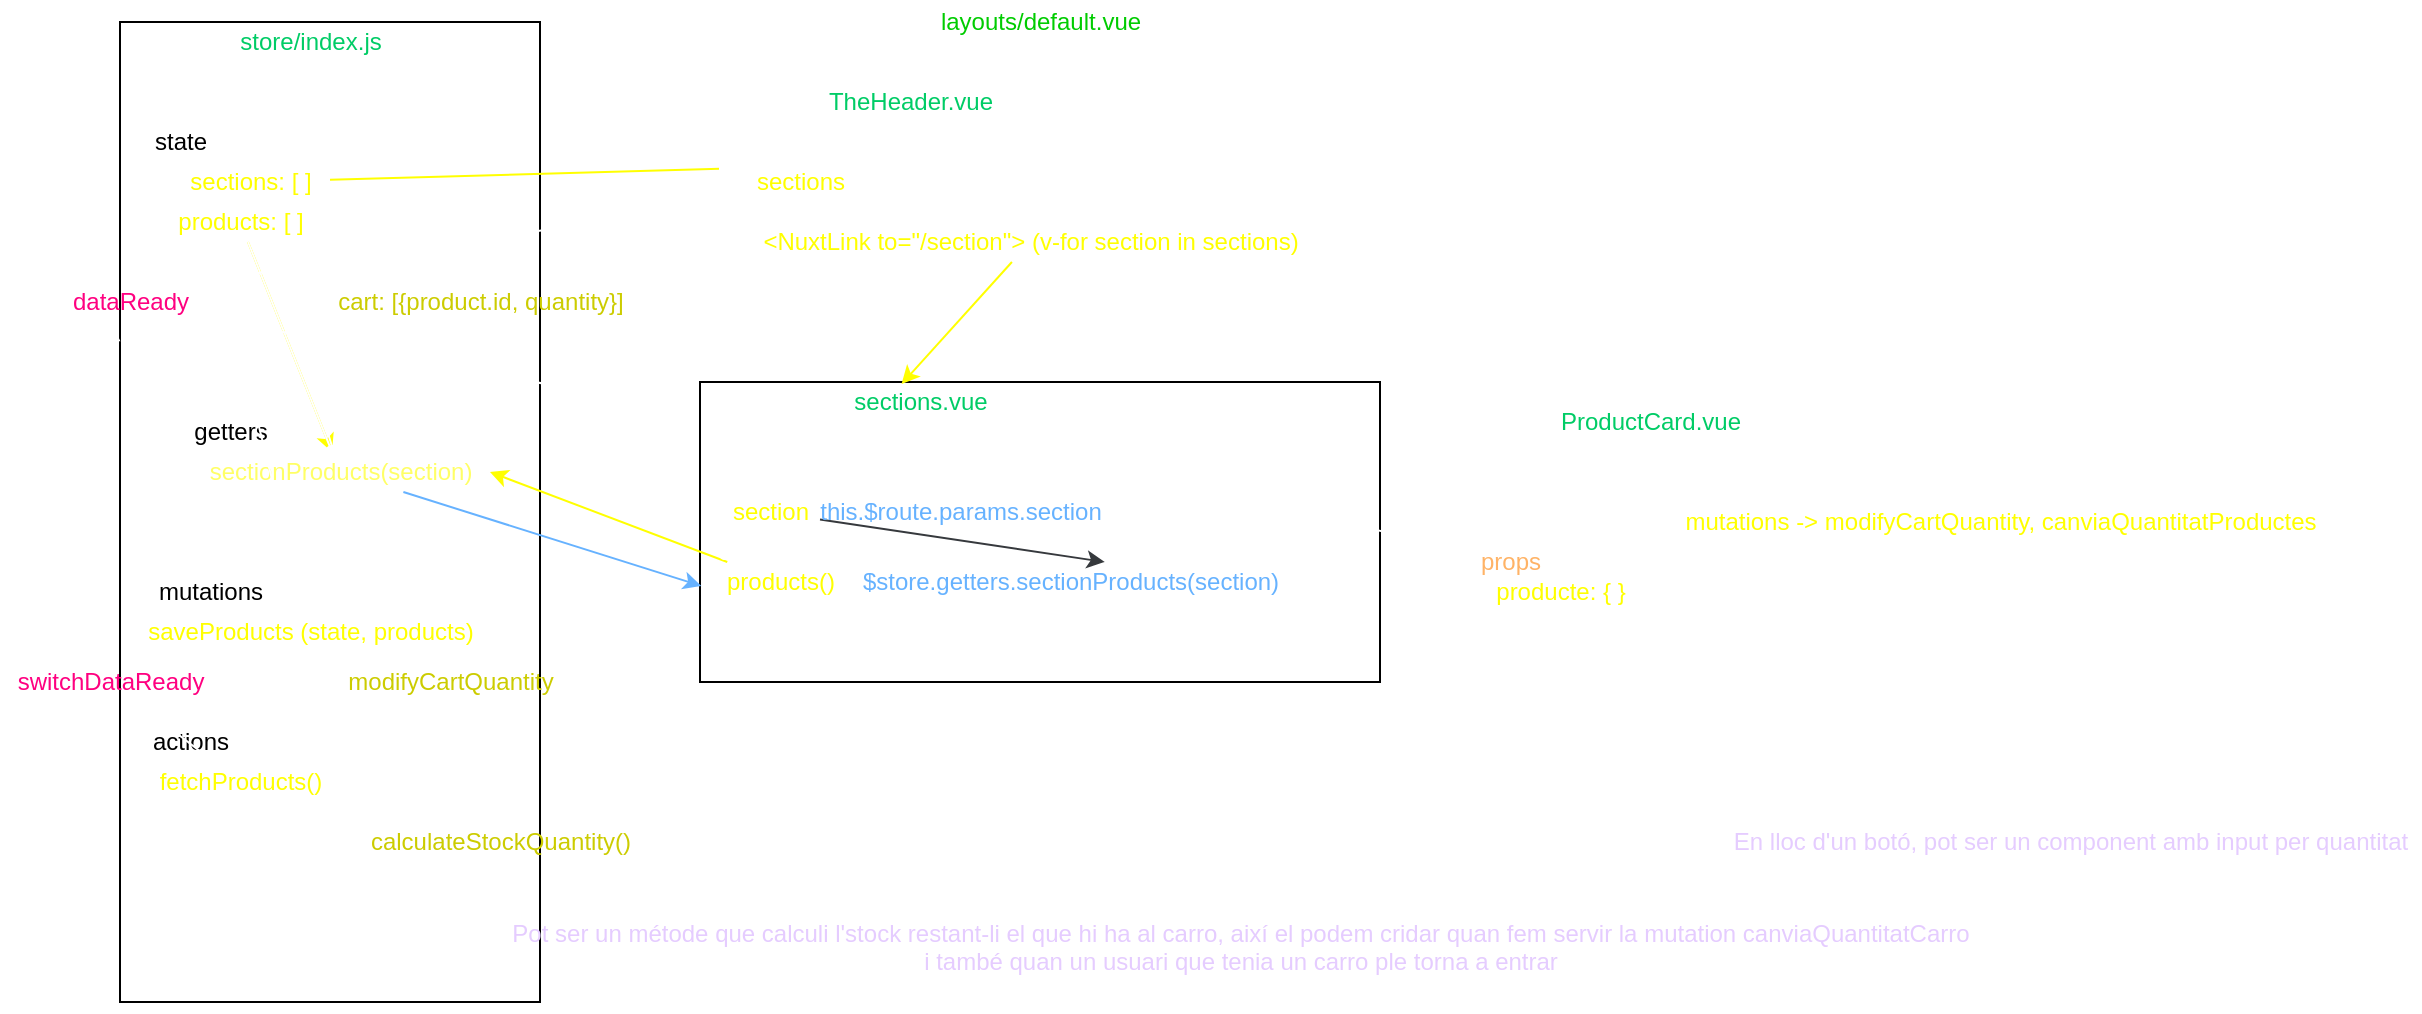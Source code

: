 <mxfile>
    <diagram id="cAg1oVtVmHV-jtVLl5oZ" name="Page-1">
        <mxGraphModel dx="2309" dy="559" grid="1" gridSize="10" guides="1" tooltips="1" connect="1" arrows="1" fold="1" page="1" pageScale="1" pageWidth="1169" pageHeight="1654" math="0" shadow="0">
            <root>
                <mxCell id="0"/>
                <mxCell id="1" parent="0"/>
                <mxCell id="58" value="" style="rounded=0;whiteSpace=wrap;html=1;fontColor=#E5CCFF;strokeColor=#FFFFFF;dashed=1;" parent="1" vertex="1">
                    <mxGeometry x="310" y="10" width="390" height="440" as="geometry"/>
                </mxCell>
                <mxCell id="6" value="" style="rounded=0;whiteSpace=wrap;html=1;" parent="1" vertex="1">
                    <mxGeometry x="40" y="20" width="210" height="490" as="geometry"/>
                </mxCell>
                <mxCell id="3" value="getters" style="text;html=1;resizable=0;autosize=1;align=center;verticalAlign=middle;points=[];fillColor=none;strokeColor=none;rounded=0;" parent="1" vertex="1">
                    <mxGeometry x="70" y="215" width="50" height="20" as="geometry"/>
                </mxCell>
                <mxCell id="4" value="state" style="text;html=1;resizable=0;autosize=1;align=center;verticalAlign=middle;points=[];fillColor=none;strokeColor=none;rounded=0;" parent="1" vertex="1">
                    <mxGeometry x="50" y="70" width="40" height="20" as="geometry"/>
                </mxCell>
                <mxCell id="5" value="mutations" style="text;html=1;resizable=0;autosize=1;align=center;verticalAlign=middle;points=[];fillColor=none;strokeColor=none;rounded=0;" parent="1" vertex="1">
                    <mxGeometry x="50" y="295" width="70" height="20" as="geometry"/>
                </mxCell>
                <mxCell id="8" value="actions" style="text;html=1;resizable=0;autosize=1;align=center;verticalAlign=middle;points=[];fillColor=none;strokeColor=none;rounded=0;" parent="1" vertex="1">
                    <mxGeometry x="50" y="370" width="50" height="20" as="geometry"/>
                </mxCell>
                <mxCell id="9" value="" style="rounded=0;whiteSpace=wrap;html=1;" parent="1" vertex="1">
                    <mxGeometry x="330" y="200" width="340" height="150" as="geometry"/>
                </mxCell>
                <mxCell id="10" value="&lt;font color=&quot;#00cc66&quot;&gt;sections.vue&lt;/font&gt;" style="text;html=1;resizable=0;autosize=1;align=center;verticalAlign=middle;points=[];fillColor=none;strokeColor=none;rounded=0;" parent="1" vertex="1">
                    <mxGeometry x="400" y="200" width="80" height="20" as="geometry"/>
                </mxCell>
                <mxCell id="11" value="store/index.js" style="text;html=1;resizable=0;autosize=1;align=center;verticalAlign=middle;points=[];fillColor=none;strokeColor=none;rounded=0;fontColor=#00CC66;" parent="1" vertex="1">
                    <mxGeometry x="90" y="20" width="90" height="20" as="geometry"/>
                </mxCell>
                <mxCell id="16" style="edgeStyle=none;html=1;fontColor=#FFFF00;strokeColor=#FFFF00;entryX=0;entryY=1.15;entryDx=0;entryDy=0;entryPerimeter=0;" parent="1" source="12" target="60" edge="1">
                    <mxGeometry relative="1" as="geometry"/>
                </mxCell>
                <mxCell id="26" style="edgeStyle=none;html=1;fontColor=#FFFF66;strokeColor=#FFFF00;" parent="1" source="34" target="25" edge="1">
                    <mxGeometry relative="1" as="geometry"/>
                </mxCell>
                <mxCell id="36" style="edgeStyle=none;html=1;fontColor=#FFFF00;endArrow=oval;endFill=1;strokeColor=#FFFFFF;" parent="1" source="12" target="25" edge="1">
                    <mxGeometry relative="1" as="geometry"/>
                </mxCell>
                <mxCell id="12" value="&lt;font color=&quot;#ffff00&quot;&gt;sections: [ ]&lt;/font&gt;" style="text;html=1;resizable=0;autosize=1;align=center;verticalAlign=middle;points=[];fillColor=none;strokeColor=none;rounded=0;fontColor=#00CC66;" parent="1" vertex="1">
                    <mxGeometry x="65" y="90" width="80" height="20" as="geometry"/>
                </mxCell>
                <mxCell id="13" value="" style="rounded=0;whiteSpace=wrap;html=1;fontColor=#FFFF00;strokeColor=#FFFFFF;" parent="1" vertex="1">
                    <mxGeometry x="340" y="50" width="320" height="100" as="geometry"/>
                </mxCell>
                <mxCell id="14" value="&lt;font color=&quot;#00cc66&quot;&gt;TheHeader.vue&lt;/font&gt;" style="text;html=1;resizable=0;autosize=1;align=center;verticalAlign=middle;points=[];fillColor=none;strokeColor=none;rounded=0;" parent="1" vertex="1">
                    <mxGeometry x="385" y="50" width="100" height="20" as="geometry"/>
                </mxCell>
                <mxCell id="20" style="edgeStyle=none;html=1;entryX=0.385;entryY=0.05;entryDx=0;entryDy=0;entryPerimeter=0;fontColor=#FFFF00;strokeColor=#FFFF00;" parent="1" source="17" target="10" edge="1">
                    <mxGeometry relative="1" as="geometry"/>
                </mxCell>
                <mxCell id="17" value="&amp;lt;NuxtLink to=&quot;/section&quot;&amp;gt; (v-for section in sections)" style="text;html=1;resizable=0;autosize=1;align=center;verticalAlign=middle;points=[];fillColor=none;strokeColor=none;rounded=0;fontColor=#FFFF00;" parent="1" vertex="1">
                    <mxGeometry x="355" y="120" width="280" height="20" as="geometry"/>
                </mxCell>
                <mxCell id="24" style="edgeStyle=none;html=1;fontColor=#66B2FF;strokeColor=#FFFF00;entryX=1;entryY=0.5;entryDx=0;entryDy=0;entryPerimeter=0;" parent="1" source="21" target="25" edge="1">
                    <mxGeometry relative="1" as="geometry"/>
                </mxCell>
                <mxCell id="21" value="products()" style="text;html=1;resizable=0;autosize=1;align=center;verticalAlign=middle;points=[];fillColor=none;strokeColor=none;rounded=0;fontColor=#FFFF00;" parent="1" vertex="1">
                    <mxGeometry x="335" y="290" width="70" height="20" as="geometry"/>
                </mxCell>
                <mxCell id="22" value="&lt;font color=&quot;#ffffff&quot;&gt;computed&lt;/font&gt;" style="text;html=1;resizable=0;autosize=1;align=center;verticalAlign=middle;points=[];fillColor=none;strokeColor=none;rounded=0;fontColor=#FFFF00;" parent="1" vertex="1">
                    <mxGeometry x="330" y="275" width="70" height="20" as="geometry"/>
                </mxCell>
                <mxCell id="23" value="&lt;font color=&quot;#66b2ff&quot;&gt;$store.getters.sectionProducts(section)&lt;/font&gt;" style="text;html=1;resizable=0;autosize=1;align=center;verticalAlign=middle;points=[];fillColor=none;strokeColor=none;rounded=0;fontColor=#FFFFFF;" parent="1" vertex="1">
                    <mxGeometry x="405" y="290" width="220" height="20" as="geometry"/>
                </mxCell>
                <mxCell id="27" style="edgeStyle=none;html=1;entryX=-0.062;entryY=0.6;entryDx=0;entryDy=0;entryPerimeter=0;fontColor=#FFFF66;strokeColor=#66B2FF;" parent="1" source="25" target="21" edge="1">
                    <mxGeometry relative="1" as="geometry"/>
                </mxCell>
                <mxCell id="25" value="&lt;font color=&quot;#ffff66&quot;&gt;sectionProducts(section)&lt;/font&gt;" style="text;html=1;resizable=0;autosize=1;align=center;verticalAlign=middle;points=[];fillColor=none;strokeColor=none;rounded=0;fontColor=#66B2FF;" parent="1" vertex="1">
                    <mxGeometry x="75" y="235" width="150" height="20" as="geometry"/>
                </mxCell>
                <mxCell id="32" style="edgeStyle=none;html=1;fontColor=#00CC66;strokeColor=#FFFFFF;endArrow=oval;endFill=1;" parent="1" source="28" target="33" edge="1">
                    <mxGeometry relative="1" as="geometry"/>
                </mxCell>
                <mxCell id="28" value="&lt;font color=&quot;#ffffff&quot;&gt;v-for product in products &amp;lt;ProductCard&amp;gt; :product&lt;/font&gt;" style="text;html=1;resizable=0;autosize=1;align=center;verticalAlign=middle;points=[];fillColor=none;strokeColor=none;rounded=0;fontColor=#FFFF66;" parent="1" vertex="1">
                    <mxGeometry x="345" y="220" width="280" height="20" as="geometry"/>
                </mxCell>
                <mxCell id="29" value="" style="rounded=0;whiteSpace=wrap;html=1;fontColor=#FFFFFF;strokeColor=#FFFFFF;" parent="1" vertex="1">
                    <mxGeometry x="710" y="210" width="290" height="150" as="geometry"/>
                </mxCell>
                <mxCell id="31" value="" style="edgeStyle=none;html=1;fontColor=#FFFFFF;strokeColor=#66B2FF;" parent="1" source="30" target="29" edge="1">
                    <mxGeometry relative="1" as="geometry"/>
                </mxCell>
                <mxCell id="30" value="&lt;font color=&quot;#00cc66&quot;&gt;ProductCard.vue&lt;/font&gt;" style="text;html=1;resizable=0;autosize=1;align=center;verticalAlign=middle;points=[];fillColor=none;strokeColor=none;rounded=0;fontColor=#FFFFFF;" parent="1" vertex="1">
                    <mxGeometry x="750" y="210" width="110" height="20" as="geometry"/>
                </mxCell>
                <mxCell id="33" value="&lt;font color=&quot;#ffb366&quot;&gt;props&lt;/font&gt;" style="text;html=1;resizable=0;autosize=1;align=center;verticalAlign=middle;points=[];fillColor=none;strokeColor=none;rounded=0;fontColor=#00CC66;" parent="1" vertex="1">
                    <mxGeometry x="710" y="280" width="50" height="20" as="geometry"/>
                </mxCell>
                <mxCell id="35" style="edgeStyle=none;html=1;fontColor=#FFFF00;endArrow=oval;endFill=1;strokeColor=#FFFFFF;" parent="1" source="34" target="25" edge="1">
                    <mxGeometry relative="1" as="geometry"/>
                </mxCell>
                <mxCell id="34" value="&lt;font color=&quot;#ffff00&quot;&gt;products: [ ]&lt;/font&gt;" style="text;html=1;resizable=0;autosize=1;align=center;verticalAlign=middle;points=[];fillColor=none;strokeColor=none;rounded=0;fontColor=#FFB366;" parent="1" vertex="1">
                    <mxGeometry x="60" y="110" width="80" height="20" as="geometry"/>
                </mxCell>
                <mxCell id="37" value="&lt;font color=&quot;#ffffff&quot;&gt;data&lt;/font&gt;" style="text;html=1;resizable=0;autosize=1;align=center;verticalAlign=middle;points=[];fillColor=none;strokeColor=none;rounded=0;fontColor=#FFFF00;" parent="1" vertex="1">
                    <mxGeometry x="335" y="240" width="40" height="20" as="geometry"/>
                </mxCell>
                <mxCell id="40" style="edgeStyle=none;html=1;entryX=0.579;entryY=0;entryDx=0;entryDy=0;entryPerimeter=0;fontColor=#FFFF00;endArrow=classic;endFill=1;strokeColor=#36393d;fillColor=#ffff88;" parent="1" source="38" target="23" edge="1">
                    <mxGeometry relative="1" as="geometry"/>
                </mxCell>
                <mxCell id="41" style="edgeStyle=none;html=1;fontColor=#FFFF00;endArrow=classic;endFill=1;strokeColor=#FFFFFF;" parent="1" source="38" target="23" edge="1">
                    <mxGeometry relative="1" as="geometry"/>
                </mxCell>
                <mxCell id="38" value="&lt;font color=&quot;#ffff00&quot;&gt;section&lt;/font&gt;" style="text;html=1;resizable=0;autosize=1;align=center;verticalAlign=middle;points=[];fillColor=none;strokeColor=none;rounded=0;fontColor=#FFFFFF;" parent="1" vertex="1">
                    <mxGeometry x="340" y="255" width="50" height="20" as="geometry"/>
                </mxCell>
                <mxCell id="39" value="&lt;font color=&quot;#66b2ff&quot;&gt;this.$route.params.section&lt;/font&gt;" style="text;html=1;resizable=0;autosize=1;align=center;verticalAlign=middle;points=[];fillColor=none;strokeColor=none;rounded=0;fontColor=#FFFFFF;" parent="1" vertex="1">
                    <mxGeometry x="380" y="255" width="160" height="20" as="geometry"/>
                </mxCell>
                <mxCell id="43" style="edgeStyle=none;html=1;fontColor=#FFFF00;endArrow=classic;endFill=1;strokeColor=#FFFFFF;entryX=0.468;entryY=1.05;entryDx=0;entryDy=0;entryPerimeter=0;" parent="1" source="42" target="44" edge="1">
                    <mxGeometry relative="1" as="geometry"/>
                </mxCell>
                <mxCell id="65" style="edgeStyle=none;html=1;fontColor=#FFFF00;endArrow=block;endFill=0;strokeColor=#FFFFFF;" parent="1" source="42" target="64" edge="1">
                    <mxGeometry relative="1" as="geometry"/>
                </mxCell>
                <mxCell id="42" value="fetchProducts()" style="text;html=1;resizable=0;autosize=1;align=center;verticalAlign=middle;points=[];fillColor=none;strokeColor=none;rounded=0;fontColor=#FFFF00;" parent="1" vertex="1">
                    <mxGeometry x="50" y="390" width="100" height="20" as="geometry"/>
                </mxCell>
                <mxCell id="45" style="edgeStyle=none;html=1;entryX=0.338;entryY=1.1;entryDx=0;entryDy=0;entryPerimeter=0;fontColor=#FFFF00;endArrow=classic;endFill=1;strokeColor=#FFFFFF;" parent="1" source="44" target="34" edge="1">
                    <mxGeometry relative="1" as="geometry"/>
                </mxCell>
                <mxCell id="44" value="saveProducts (state, products)" style="text;html=1;resizable=0;autosize=1;align=center;verticalAlign=middle;points=[];fillColor=none;strokeColor=none;rounded=0;fontColor=#FFFF00;" parent="1" vertex="1">
                    <mxGeometry x="45" y="315" width="180" height="20" as="geometry"/>
                </mxCell>
                <mxCell id="47" value="producte: { }" style="text;html=1;resizable=0;autosize=1;align=center;verticalAlign=middle;points=[];fillColor=none;strokeColor=none;rounded=0;fontColor=#FFFF00;" parent="1" vertex="1">
                    <mxGeometry x="720" y="295" width="80" height="20" as="geometry"/>
                </mxCell>
                <mxCell id="48" value="&lt;font color=&quot;#ffffff&quot;&gt;product.tilte, product.description, product.price&amp;nbsp;&lt;/font&gt;" style="text;html=1;resizable=0;autosize=1;align=center;verticalAlign=middle;points=[];fillColor=none;strokeColor=none;rounded=0;fontColor=#FFFF00;" parent="1" vertex="1">
                    <mxGeometry x="720" y="230" width="260" height="20" as="geometry"/>
                </mxCell>
                <mxCell id="49" value="&amp;lt;Button&amp;gt;Add to cart&amp;lt;/&amp;gt;" style="text;html=1;resizable=0;autosize=1;align=center;verticalAlign=middle;points=[];fillColor=none;strokeColor=none;rounded=0;fontColor=#FFFFFF;" parent="1" vertex="1">
                    <mxGeometry x="710" y="250" width="140" height="20" as="geometry"/>
                </mxCell>
                <mxCell id="50" value="&lt;font color=&quot;#cccc00&quot;&gt;cart: [{product.id, quantity}]&lt;/font&gt;" style="text;html=1;resizable=0;autosize=1;align=center;verticalAlign=middle;points=[];fillColor=none;strokeColor=none;rounded=0;fontColor=#FFFFFF;" parent="1" vertex="1">
                    <mxGeometry x="140" y="150" width="160" height="20" as="geometry"/>
                </mxCell>
                <mxCell id="51" value="mutations -&amp;gt; modifyCartQuantity, canviaQuantitatProductes" style="text;html=1;resizable=0;autosize=1;align=center;verticalAlign=middle;points=[];fillColor=none;strokeColor=none;rounded=0;fontColor=#FFFF00;" parent="1" vertex="1">
                    <mxGeometry x="815" y="260" width="330" height="20" as="geometry"/>
                </mxCell>
                <mxCell id="52" value="&lt;font color=&quot;#cccc00&quot;&gt;modifyCartQuantity&lt;/font&gt;" style="text;html=1;resizable=0;autosize=1;align=center;verticalAlign=middle;points=[];fillColor=none;strokeColor=none;rounded=0;fontColor=#FFFF99;" parent="1" vertex="1">
                    <mxGeometry x="145" y="340" width="120" height="20" as="geometry"/>
                </mxCell>
                <mxCell id="53" value="&lt;font color=&quot;#cccc00&quot;&gt;calculateStockQuantity()&lt;/font&gt;" style="text;html=1;resizable=0;autosize=1;align=center;verticalAlign=middle;points=[];fillColor=none;strokeColor=none;rounded=0;fontColor=#FFFF99;" parent="1" vertex="1">
                    <mxGeometry x="155" y="420" width="150" height="20" as="geometry"/>
                </mxCell>
                <mxCell id="55" style="edgeStyle=none;html=1;entryX=0.493;entryY=1.1;entryDx=0;entryDy=0;entryPerimeter=0;fontColor=#E5CCFF;endArrow=block;endFill=0;strokeColor=#FFFFFF;" parent="1" source="54" target="49" edge="1">
                    <mxGeometry relative="1" as="geometry"/>
                </mxCell>
                <mxCell id="54" value="&lt;font color=&quot;#e5ccff&quot;&gt;En lloc d'un botó, pot ser un component amb input per quantitat&lt;/font&gt;" style="text;html=1;resizable=0;autosize=1;align=center;verticalAlign=middle;points=[];fillColor=none;strokeColor=none;rounded=0;fontColor=#CCCC00;" parent="1" vertex="1">
                    <mxGeometry x="840" y="420" width="350" height="20" as="geometry"/>
                </mxCell>
                <mxCell id="57" style="edgeStyle=none;html=1;fontColor=#E5CCFF;endArrow=block;endFill=0;strokeColor=#FFFFFF;" parent="1" source="56" target="53" edge="1">
                    <mxGeometry relative="1" as="geometry"/>
                </mxCell>
                <mxCell id="56" value="&lt;font color=&quot;#e5ccff&quot;&gt;Pot ser un métode que calculi l'stock restant-li el que hi ha al carro, així el podem cridar&amp;nbsp;&lt;/font&gt;&lt;span style=&quot;color: rgb(229 , 204 , 255)&quot;&gt;quan fem servir la mutation canviaQuantitatCarro&lt;/span&gt;&lt;font color=&quot;#e5ccff&quot;&gt;&lt;br&gt;i també quan un usuari que tenia un carro ple torna a entrar&lt;br&gt;&lt;br&gt;&lt;/font&gt;" style="text;html=1;resizable=0;autosize=1;align=center;verticalAlign=middle;points=[];fillColor=none;strokeColor=none;rounded=0;fontColor=#CCCC00;" parent="1" vertex="1">
                    <mxGeometry x="230" y="465" width="740" height="50" as="geometry"/>
                </mxCell>
                <mxCell id="59" value="&lt;font color=&quot;#00cc00&quot;&gt;layouts/default.vue&lt;/font&gt;" style="text;html=1;resizable=0;autosize=1;align=center;verticalAlign=middle;points=[];fillColor=none;strokeColor=none;rounded=0;dashed=1;fontColor=#E5CCFF;" parent="1" vertex="1">
                    <mxGeometry x="440" y="10" width="120" height="20" as="geometry"/>
                </mxCell>
                <mxCell id="60" value="&lt;font color=&quot;#ffffff&quot;&gt;data&lt;/font&gt;" style="text;html=1;resizable=0;autosize=1;align=center;verticalAlign=middle;points=[];fillColor=none;strokeColor=none;rounded=0;dashed=1;fontColor=#00CC00;" parent="1" vertex="1">
                    <mxGeometry x="355" y="70" width="40" height="20" as="geometry"/>
                </mxCell>
                <mxCell id="61" value="&lt;font color=&quot;#ffff00&quot;&gt;sections&lt;/font&gt;" style="text;html=1;resizable=0;autosize=1;align=center;verticalAlign=middle;points=[];fillColor=none;strokeColor=none;rounded=0;fontColor=#FFFFFF;" parent="1" vertex="1">
                    <mxGeometry x="350" y="90" width="60" height="20" as="geometry"/>
                </mxCell>
                <mxCell id="67" style="edgeStyle=none;html=1;entryX=-0.083;entryY=1;entryDx=0;entryDy=0;entryPerimeter=0;fontColor=#FFFF00;endArrow=block;endFill=0;strokeColor=#FFFFFF;" parent="1" target="61" edge="1">
                    <mxGeometry relative="1" as="geometry">
                        <mxPoint x="80" y="150" as="sourcePoint"/>
                    </mxGeometry>
                </mxCell>
                <mxCell id="68" style="edgeStyle=none;html=1;entryX=-0.003;entryY=0.107;entryDx=0;entryDy=0;entryPerimeter=0;fontColor=#FFFF00;endArrow=block;endFill=0;strokeColor=#FFFFFF;" parent="1" source="63" target="9" edge="1">
                    <mxGeometry relative="1" as="geometry"/>
                </mxCell>
                <mxCell id="63" value="&lt;font color=&quot;#ff0080&quot;&gt;dataReady&lt;/font&gt;" style="text;html=1;resizable=0;autosize=1;align=center;verticalAlign=middle;points=[];fillColor=none;strokeColor=none;rounded=0;dashed=1;fontColor=#FFFFFF;" parent="1" vertex="1">
                    <mxGeometry x="10" y="150" width="70" height="20" as="geometry"/>
                </mxCell>
                <mxCell id="66" style="edgeStyle=none;html=1;entryX=0.371;entryY=1.05;entryDx=0;entryDy=0;entryPerimeter=0;fontColor=#FFFF00;endArrow=block;endFill=0;strokeColor=#FFFFFF;" parent="1" source="64" target="63" edge="1">
                    <mxGeometry relative="1" as="geometry"/>
                </mxCell>
                <mxCell id="64" value="&lt;font color=&quot;#ff0080&quot;&gt;switchDataReady&lt;/font&gt;" style="text;html=1;resizable=0;autosize=1;align=center;verticalAlign=middle;points=[];fillColor=none;strokeColor=none;rounded=0;dashed=1;fontColor=#FFFFFF;" parent="1" vertex="1">
                    <mxGeometry x="-20" y="340" width="110" height="20" as="geometry"/>
                </mxCell>
            </root>
        </mxGraphModel>
    </diagram>
</mxfile>